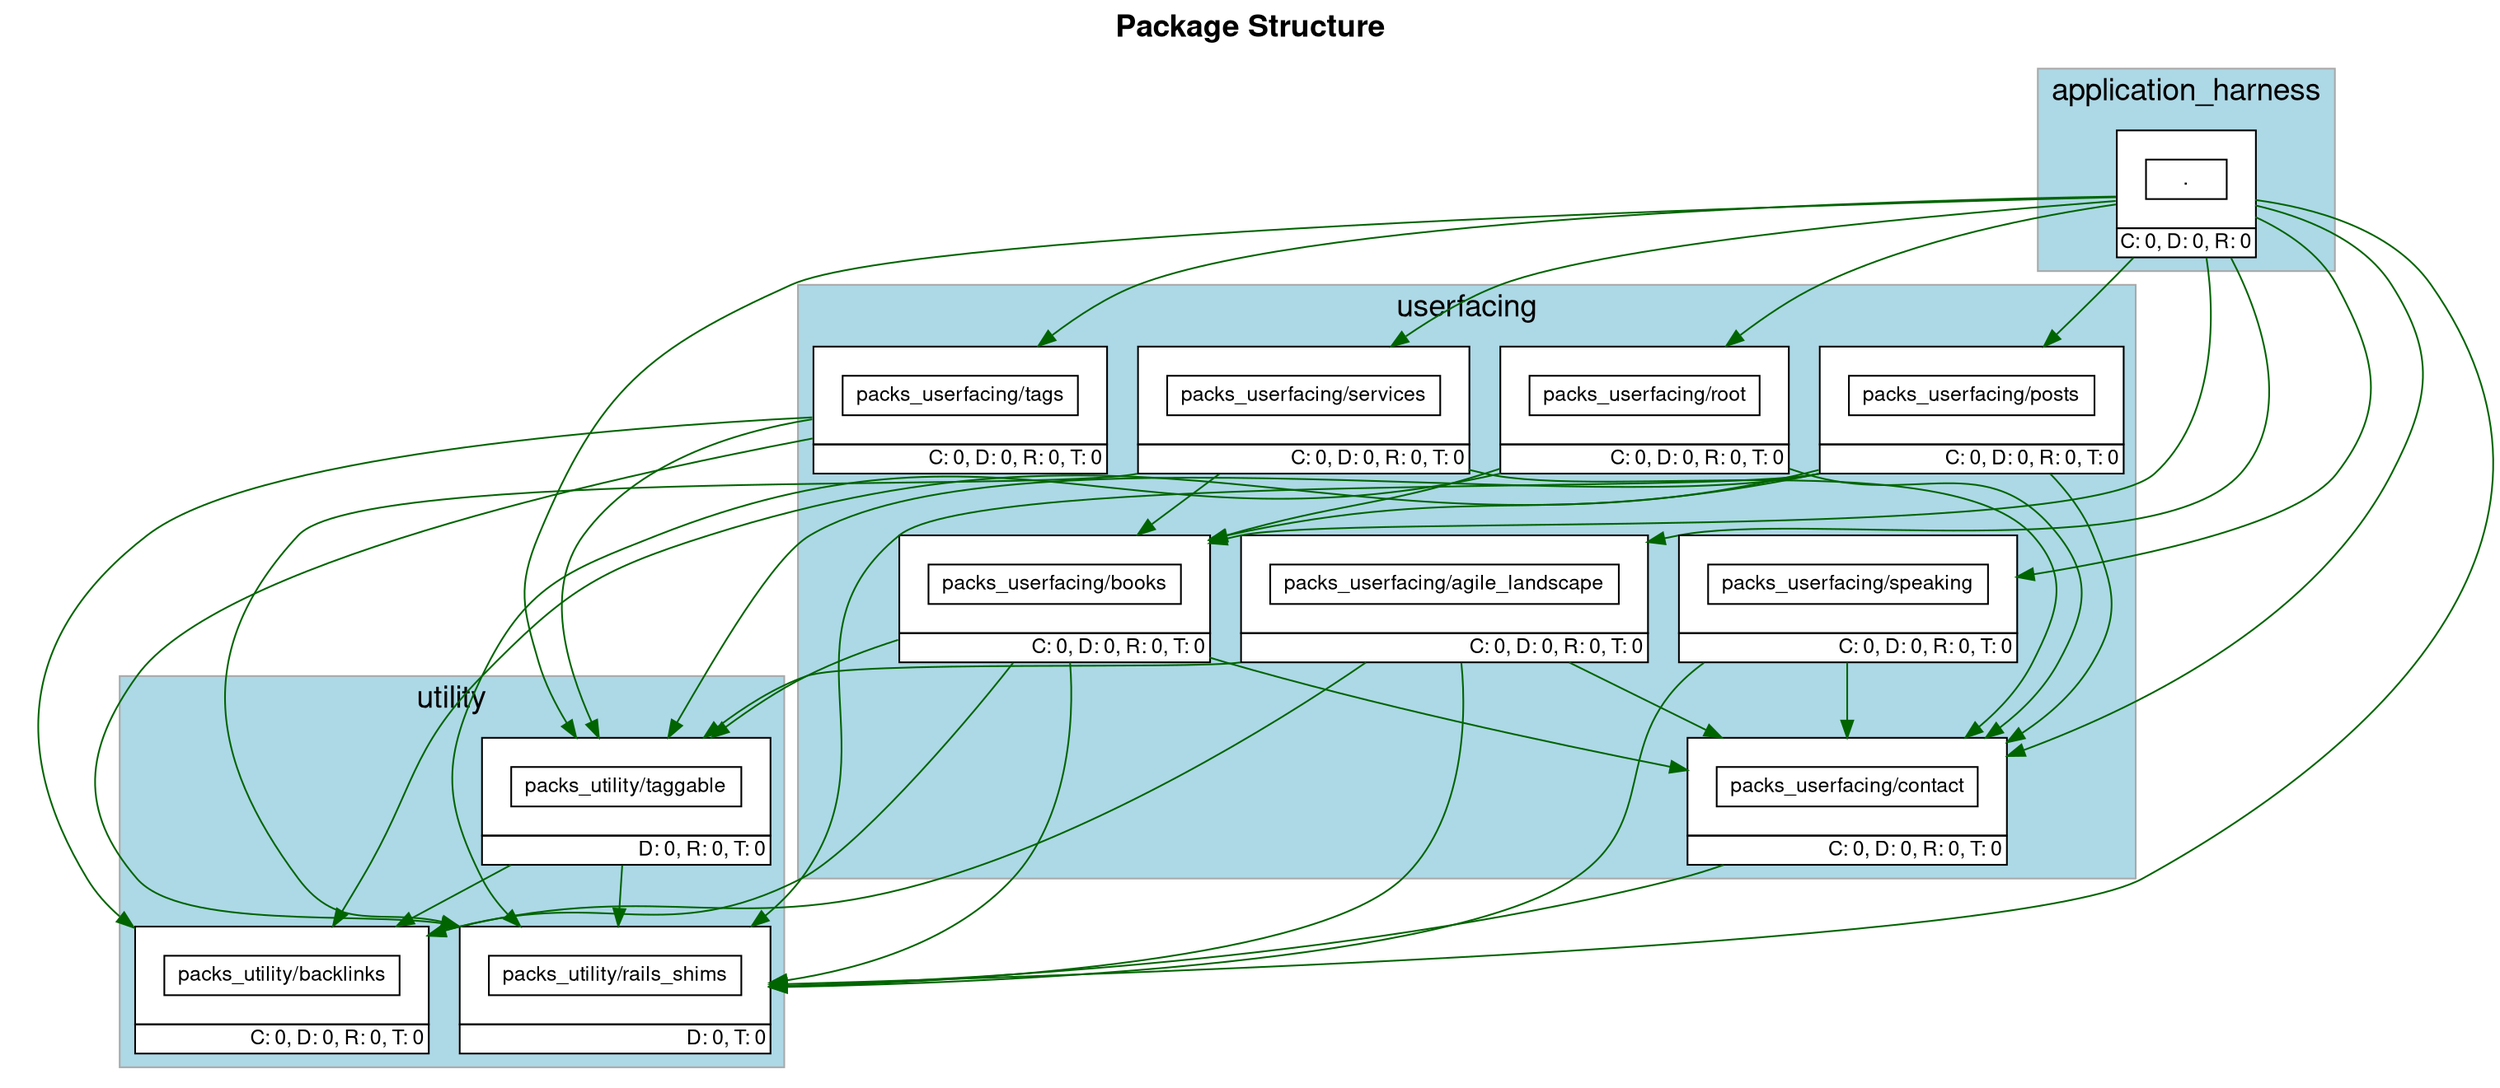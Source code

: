 digraph package_diagram {
  rankdir=TD
  graph [
    labelloc="t"
    fontname="Helvetica,Arial,sans-serif"
    dpi=100
    layout=dot
    label=<<b>Package Structure</b>>
    fontsize=18
  ]
  node [
    fontname="Helvetica,Arial,sans-serif"
    fontsize=26.0
    fontcolor=black
    fillcolor=white
    color=black
    height=1.0
    style=filled
    shape=plain
  ]
    subgraph application_harness {
      shape=box
      color=darkgrey
      fillcolor=lightblue
      style=filled
        label="application_harness"
        cluster=true
        rank = 0        "." [
            fontsize=12.0
            label= <
                <table border='0' cellborder='1' cellspacing='0' cellpadding='16'><tr><td>
                  <table border='0' cellborder='1' cellspacing='0' cellpadding='4'>
                    <tr> <td port='private'> . </td> </tr>
                  </table>
                  </td></tr>
                  <tr><td CELLPADDING='1' ALIGN='RIGHT'>C: 0, D: 0, R: 0</td></tr>
                  </table>
              >
          ]
        
    }
    subgraph userfacing {
      shape=box
      color=darkgrey
      fillcolor=lightblue
      style=filled
        label="userfacing"
        cluster=true
        rank = 1        "packs_userfacing/agile_landscape" [
            fontsize=12.0
            label= <
                <table border='0' cellborder='1' cellspacing='0' cellpadding='16'><tr><td>
                  <table border='0' cellborder='1' cellspacing='0' cellpadding='4'>
                    <tr> <td port='private'> packs_userfacing/agile_landscape </td> </tr>
                  </table>
                  </td></tr>
                  <tr><td CELLPADDING='1' ALIGN='RIGHT'>C: 0, D: 0, R: 0, T: 0</td></tr>
                  </table>
              >
          ]
        
        "packs_userfacing/books" [
            fontsize=12.0
            label= <
                <table border='0' cellborder='1' cellspacing='0' cellpadding='16'><tr><td>
                  <table border='0' cellborder='1' cellspacing='0' cellpadding='4'>
                    <tr> <td port='private'> packs_userfacing/books </td> </tr>
                  </table>
                  </td></tr>
                  <tr><td CELLPADDING='1' ALIGN='RIGHT'>C: 0, D: 0, R: 0, T: 0</td></tr>
                  </table>
              >
          ]
        
        "packs_userfacing/contact" [
            fontsize=12.0
            label= <
                <table border='0' cellborder='1' cellspacing='0' cellpadding='16'><tr><td>
                  <table border='0' cellborder='1' cellspacing='0' cellpadding='4'>
                    <tr> <td port='private'> packs_userfacing/contact </td> </tr>
                  </table>
                  </td></tr>
                  <tr><td CELLPADDING='1' ALIGN='RIGHT'>C: 0, D: 0, R: 0, T: 0</td></tr>
                  </table>
              >
          ]
        
        "packs_userfacing/posts" [
            fontsize=12.0
            label= <
                <table border='0' cellborder='1' cellspacing='0' cellpadding='16'><tr><td>
                  <table border='0' cellborder='1' cellspacing='0' cellpadding='4'>
                    <tr> <td port='private'> packs_userfacing/posts </td> </tr>
                  </table>
                  </td></tr>
                  <tr><td CELLPADDING='1' ALIGN='RIGHT'>C: 0, D: 0, R: 0, T: 0</td></tr>
                  </table>
              >
          ]
        
        "packs_userfacing/root" [
            fontsize=12.0
            label= <
                <table border='0' cellborder='1' cellspacing='0' cellpadding='16'><tr><td>
                  <table border='0' cellborder='1' cellspacing='0' cellpadding='4'>
                    <tr> <td port='private'> packs_userfacing/root </td> </tr>
                  </table>
                  </td></tr>
                  <tr><td CELLPADDING='1' ALIGN='RIGHT'>C: 0, D: 0, R: 0, T: 0</td></tr>
                  </table>
              >
          ]
        
        "packs_userfacing/services" [
            fontsize=12.0
            label= <
                <table border='0' cellborder='1' cellspacing='0' cellpadding='16'><tr><td>
                  <table border='0' cellborder='1' cellspacing='0' cellpadding='4'>
                    <tr> <td port='private'> packs_userfacing/services </td> </tr>
                  </table>
                  </td></tr>
                  <tr><td CELLPADDING='1' ALIGN='RIGHT'>C: 0, D: 0, R: 0, T: 0</td></tr>
                  </table>
              >
          ]
        
        "packs_userfacing/speaking" [
            fontsize=12.0
            label= <
                <table border='0' cellborder='1' cellspacing='0' cellpadding='16'><tr><td>
                  <table border='0' cellborder='1' cellspacing='0' cellpadding='4'>
                    <tr> <td port='private'> packs_userfacing/speaking </td> </tr>
                  </table>
                  </td></tr>
                  <tr><td CELLPADDING='1' ALIGN='RIGHT'>C: 0, D: 0, R: 0, T: 0</td></tr>
                  </table>
              >
          ]
        
        "packs_userfacing/tags" [
            fontsize=12.0
            label= <
                <table border='0' cellborder='1' cellspacing='0' cellpadding='16'><tr><td>
                  <table border='0' cellborder='1' cellspacing='0' cellpadding='4'>
                    <tr> <td port='private'> packs_userfacing/tags </td> </tr>
                  </table>
                  </td></tr>
                  <tr><td CELLPADDING='1' ALIGN='RIGHT'>C: 0, D: 0, R: 0, T: 0</td></tr>
                  </table>
              >
          ]
        
    }
              "." -> "packs_userfacing/agile_landscape" [ style=invis ]
              "." -> "packs_userfacing/books" [ style=invis ]
              "." -> "packs_userfacing/contact" [ style=invis ]
              "." -> "packs_userfacing/posts" [ style=invis ]
              "." -> "packs_userfacing/root" [ style=invis ]
              "." -> "packs_userfacing/services" [ style=invis ]
              "." -> "packs_userfacing/speaking" [ style=invis ]
              "." -> "packs_userfacing/tags" [ style=invis ]
    subgraph utility {
      shape=box
      color=darkgrey
      fillcolor=lightblue
      style=filled
        label="utility"
        cluster=true
        rank = 2        "packs_utility/backlinks" [
            fontsize=12.0
            label= <
                <table border='0' cellborder='1' cellspacing='0' cellpadding='16'><tr><td>
                  <table border='0' cellborder='1' cellspacing='0' cellpadding='4'>
                    <tr> <td port='private'> packs_utility/backlinks </td> </tr>
                  </table>
                  </td></tr>
                  <tr><td CELLPADDING='1' ALIGN='RIGHT'>C: 0, D: 0, R: 0, T: 0</td></tr>
                  </table>
              >
          ]
        
        "packs_utility/rails_shims" [
            fontsize=12.0
            label= <
                <table border='0' cellborder='1' cellspacing='0' cellpadding='16'><tr><td>
                  <table border='0' cellborder='1' cellspacing='0' cellpadding='4'>
                    <tr> <td port='private'> packs_utility/rails_shims </td> </tr>
                  </table>
                  </td></tr>
                  <tr><td CELLPADDING='1' ALIGN='RIGHT'>D: 0, T: 0</td></tr>
                  </table>
              >
          ]
        
        "packs_utility/taggable" [
            fontsize=12.0
            label= <
                <table border='0' cellborder='1' cellspacing='0' cellpadding='16'><tr><td>
                  <table border='0' cellborder='1' cellspacing='0' cellpadding='4'>
                    <tr> <td port='private'> packs_utility/taggable </td> </tr>
                  </table>
                  </td></tr>
                  <tr><td CELLPADDING='1' ALIGN='RIGHT'>D: 0, R: 0, T: 0</td></tr>
                  </table>
              >
          ]
        
    }
              "packs_userfacing/agile_landscape" -> "packs_utility/backlinks" [ style=invis ]
              "packs_userfacing/books" -> "packs_utility/backlinks" [ style=invis ]
              "packs_userfacing/contact" -> "packs_utility/backlinks" [ style=invis ]
              "packs_userfacing/posts" -> "packs_utility/backlinks" [ style=invis ]
              "packs_userfacing/root" -> "packs_utility/backlinks" [ style=invis ]
              "packs_userfacing/services" -> "packs_utility/backlinks" [ style=invis ]
              "packs_userfacing/speaking" -> "packs_utility/backlinks" [ style=invis ]
              "packs_userfacing/tags" -> "packs_utility/backlinks" [ style=invis ]
              "packs_userfacing/agile_landscape" -> "packs_utility/rails_shims" [ style=invis ]
              "packs_userfacing/books" -> "packs_utility/rails_shims" [ style=invis ]
              "packs_userfacing/contact" -> "packs_utility/rails_shims" [ style=invis ]
              "packs_userfacing/posts" -> "packs_utility/rails_shims" [ style=invis ]
              "packs_userfacing/root" -> "packs_utility/rails_shims" [ style=invis ]
              "packs_userfacing/services" -> "packs_utility/rails_shims" [ style=invis ]
              "packs_userfacing/speaking" -> "packs_utility/rails_shims" [ style=invis ]
              "packs_userfacing/tags" -> "packs_utility/rails_shims" [ style=invis ]
              "packs_userfacing/agile_landscape" -> "packs_utility/taggable" [ style=invis ]
              "packs_userfacing/books" -> "packs_utility/taggable" [ style=invis ]
              "packs_userfacing/contact" -> "packs_utility/taggable" [ style=invis ]
              "packs_userfacing/posts" -> "packs_utility/taggable" [ style=invis ]
              "packs_userfacing/root" -> "packs_utility/taggable" [ style=invis ]
              "packs_userfacing/services" -> "packs_utility/taggable" [ style=invis ]
              "packs_userfacing/speaking" -> "packs_utility/taggable" [ style=invis ]
              "packs_userfacing/tags" -> "packs_utility/taggable" [ style=invis ]
    subgraph NotInLayer {
      shape=box
      color=darkgrey
      fillcolor=lightblue
      style=filled
        cluster=false
    }
          "." -> "packs_userfacing/agile_landscape" [ color=darkgreen ]
          "." -> "packs_userfacing/books" [ color=darkgreen ]
          "." -> "packs_userfacing/contact" [ color=darkgreen ]
          "." -> "packs_userfacing/posts" [ color=darkgreen ]
          "." -> "packs_userfacing/root" [ color=darkgreen ]
          "." -> "packs_userfacing/services" [ color=darkgreen ]
          "." -> "packs_userfacing/speaking" [ color=darkgreen ]
          "." -> "packs_userfacing/tags" [ color=darkgreen ]
          "." -> "packs_utility/rails_shims" [ color=darkgreen ]
          "." -> "packs_utility/taggable" [ color=darkgreen ]
          "packs_userfacing/agile_landscape" -> "packs_userfacing/contact" [ color=darkgreen ]
          "packs_userfacing/agile_landscape" -> "packs_utility/backlinks" [ color=darkgreen ]
          "packs_userfacing/agile_landscape" -> "packs_utility/rails_shims" [ color=darkgreen ]
          "packs_userfacing/agile_landscape" -> "packs_utility/taggable" [ color=darkgreen ]
          "packs_userfacing/books" -> "packs_userfacing/contact" [ color=darkgreen ]
          "packs_userfacing/books" -> "packs_utility/backlinks" [ color=darkgreen ]
          "packs_userfacing/books" -> "packs_utility/rails_shims" [ color=darkgreen ]
          "packs_userfacing/books" -> "packs_utility/taggable" [ color=darkgreen ]
          "packs_userfacing/contact" -> "packs_utility/rails_shims" [ color=darkgreen ]
          "packs_userfacing/posts" -> "packs_userfacing/books" [ color=darkgreen ]
          "packs_userfacing/posts" -> "packs_userfacing/contact" [ color=darkgreen ]
          "packs_userfacing/posts" -> "packs_utility/backlinks" [ color=darkgreen ]
          "packs_userfacing/posts" -> "packs_utility/rails_shims" [ color=darkgreen ]
          "packs_userfacing/posts" -> "packs_utility/taggable" [ color=darkgreen ]
          "packs_userfacing/root" -> "packs_userfacing/books" [ color=darkgreen ]
          "packs_userfacing/root" -> "packs_userfacing/contact" [ color=darkgreen ]
          "packs_userfacing/root" -> "packs_utility/rails_shims" [ color=darkgreen ]
          "packs_userfacing/services" -> "packs_userfacing/books" [ color=darkgreen ]
          "packs_userfacing/services" -> "packs_userfacing/contact" [ color=darkgreen ]
          "packs_userfacing/services" -> "packs_utility/rails_shims" [ color=darkgreen ]
          "packs_userfacing/speaking" -> "packs_userfacing/contact" [ color=darkgreen ]
          "packs_userfacing/speaking" -> "packs_utility/rails_shims" [ color=darkgreen ]
          "packs_userfacing/tags" -> "packs_utility/backlinks" [ color=darkgreen ]
          "packs_userfacing/tags" -> "packs_utility/rails_shims" [ color=darkgreen ]
          "packs_userfacing/tags" -> "packs_utility/taggable" [ color=darkgreen ]
          "packs_utility/taggable" -> "packs_utility/backlinks" [ color=darkgreen ]
          "packs_utility/taggable" -> "packs_utility/rails_shims" [ color=darkgreen ]
  subgraph cluster_teams_legend {
    fontsize=16
    label="Team Colors"


  }
}
